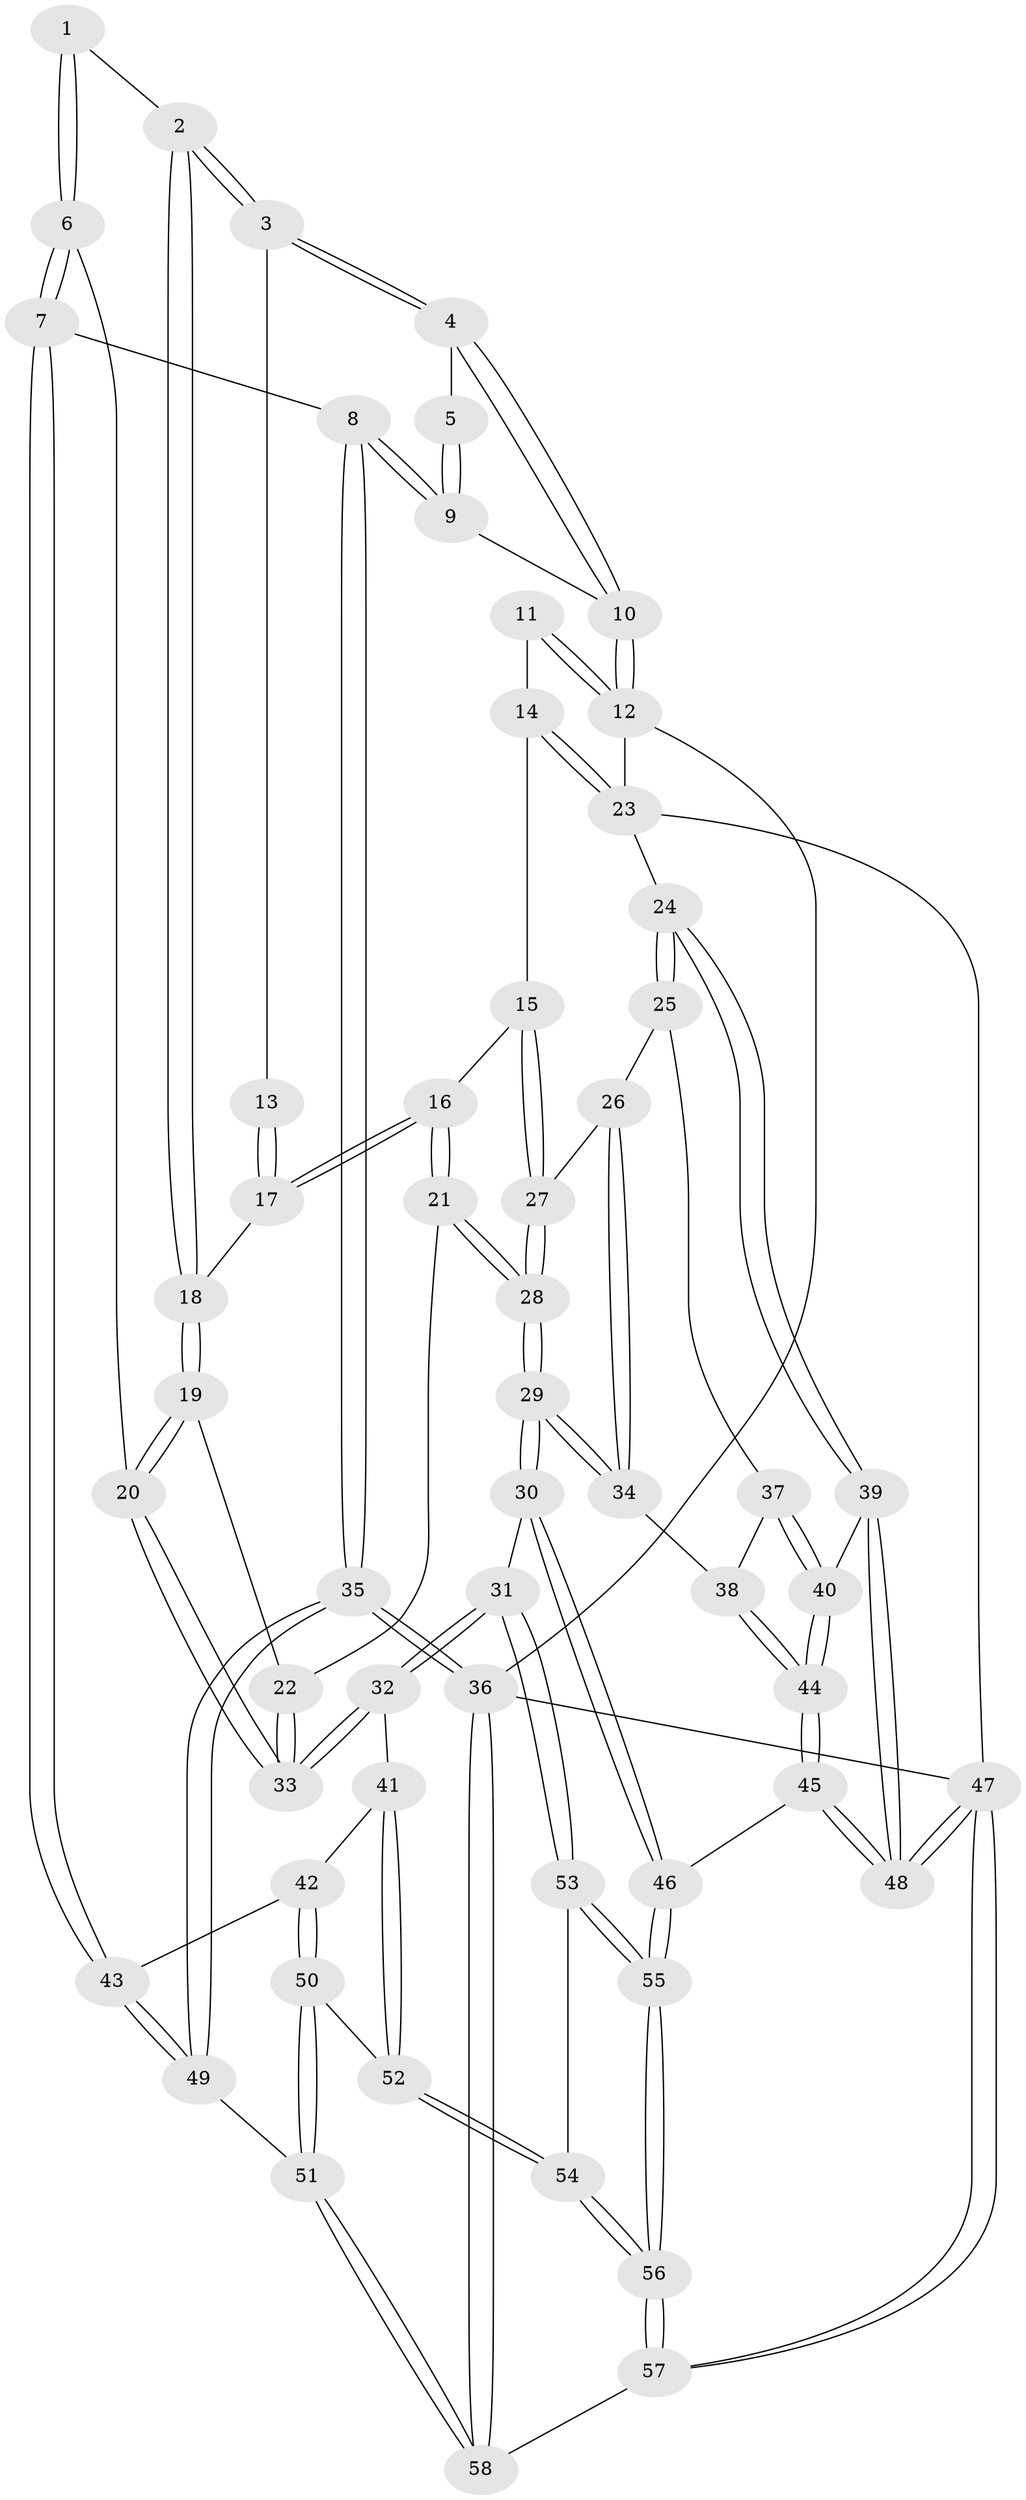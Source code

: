 // Generated by graph-tools (version 1.1) at 2025/38/03/09/25 02:38:28]
// undirected, 58 vertices, 142 edges
graph export_dot {
graph [start="1"]
  node [color=gray90,style=filled];
  1 [pos="+0.20945467770563053+0.19820970010126487"];
  2 [pos="+0.3263216737977037+0.1602625219375821"];
  3 [pos="+0.3340215397154779+0.11905658621553668"];
  4 [pos="+0.2990028089409981+0.11091126049780006"];
  5 [pos="+0.18312265684944784+0.1795910542327236"];
  6 [pos="+0.17828339079974742+0.43078920534610327"];
  7 [pos="+0.09605945185564174+0.4376209086718245"];
  8 [pos="+0+0.39045461916257695"];
  9 [pos="+0+0.19687270795889944"];
  10 [pos="+0+0"];
  11 [pos="+0.5640648126344154+0"];
  12 [pos="+0+0"];
  13 [pos="+0.3431977626361763+0.11173394253700342"];
  14 [pos="+0.8403959579528966+0"];
  15 [pos="+0.7214800006364182+0.14381959703590372"];
  16 [pos="+0.5737952469464187+0.28152873378810284"];
  17 [pos="+0.48041337049696914+0.25091863618988475"];
  18 [pos="+0.31995478348116485+0.25264341651257005"];
  19 [pos="+0.27526650495465343+0.3811959964411234"];
  20 [pos="+0.21224958756907164+0.42980819527722813"];
  21 [pos="+0.5228088552267909+0.3719892619958681"];
  22 [pos="+0.4998597441907795+0.3780647908819482"];
  23 [pos="+1+0"];
  24 [pos="+1+0.4441607312673116"];
  25 [pos="+0.8803943111233222+0.49482250593765026"];
  26 [pos="+0.8171568185234556+0.46712731445418754"];
  27 [pos="+0.7588497242910509+0.4170037580722354"];
  28 [pos="+0.6086486706026857+0.5287069993887688"];
  29 [pos="+0.602376912814395+0.6012424492229248"];
  30 [pos="+0.5818225048957364+0.6291995549438294"];
  31 [pos="+0.46356013932589485+0.682944480220166"];
  32 [pos="+0.40275760763931234+0.6493597554242422"];
  33 [pos="+0.3963578533307281+0.6386613452535749"];
  34 [pos="+0.7087365286082671+0.6028717094217313"];
  35 [pos="+0+0.8139670890688783"];
  36 [pos="+0+1"];
  37 [pos="+0.8597957336126649+0.5461537114060789"];
  38 [pos="+0.7812444805679929+0.6297264812181956"];
  39 [pos="+1+0.47874384561033856"];
  40 [pos="+0.899696198500105+0.6798890545756094"];
  41 [pos="+0.3485364843057278+0.6811569031284173"];
  42 [pos="+0.25140886519878697+0.7212830502306713"];
  43 [pos="+0.16821158690176585+0.7099544738688842"];
  44 [pos="+0.8555979257911237+0.7785103317484189"];
  45 [pos="+0.857136876285374+0.8343378498915625"];
  46 [pos="+0.7645318678619254+0.8407172748320546"];
  47 [pos="+1+1"];
  48 [pos="+1+1"];
  49 [pos="+0.09047323524549444+0.8181410222930859"];
  50 [pos="+0.2521984294220249+0.8818684309331923"];
  51 [pos="+0.19235184453809245+0.9041421927873085"];
  52 [pos="+0.2672723417973404+0.8820036209311991"];
  53 [pos="+0.4636077038981226+0.6845003314081274"];
  54 [pos="+0.3820047665129406+0.9023730834670697"];
  55 [pos="+0.6264516737682068+0.9332386346683315"];
  56 [pos="+0.5149071557545655+1"];
  57 [pos="+0.5120489545042535+1"];
  58 [pos="+0.1220090083784581+1"];
  1 -- 2;
  1 -- 6;
  1 -- 6;
  2 -- 3;
  2 -- 3;
  2 -- 18;
  2 -- 18;
  3 -- 4;
  3 -- 4;
  3 -- 13;
  4 -- 5;
  4 -- 10;
  4 -- 10;
  5 -- 9;
  5 -- 9;
  6 -- 7;
  6 -- 7;
  6 -- 20;
  7 -- 8;
  7 -- 43;
  7 -- 43;
  8 -- 9;
  8 -- 9;
  8 -- 35;
  8 -- 35;
  9 -- 10;
  10 -- 12;
  10 -- 12;
  11 -- 12;
  11 -- 12;
  11 -- 14;
  12 -- 23;
  12 -- 36;
  13 -- 17;
  13 -- 17;
  14 -- 15;
  14 -- 23;
  14 -- 23;
  15 -- 16;
  15 -- 27;
  15 -- 27;
  16 -- 17;
  16 -- 17;
  16 -- 21;
  16 -- 21;
  17 -- 18;
  18 -- 19;
  18 -- 19;
  19 -- 20;
  19 -- 20;
  19 -- 22;
  20 -- 33;
  20 -- 33;
  21 -- 22;
  21 -- 28;
  21 -- 28;
  22 -- 33;
  22 -- 33;
  23 -- 24;
  23 -- 47;
  24 -- 25;
  24 -- 25;
  24 -- 39;
  24 -- 39;
  25 -- 26;
  25 -- 37;
  26 -- 27;
  26 -- 34;
  26 -- 34;
  27 -- 28;
  27 -- 28;
  28 -- 29;
  28 -- 29;
  29 -- 30;
  29 -- 30;
  29 -- 34;
  29 -- 34;
  30 -- 31;
  30 -- 46;
  30 -- 46;
  31 -- 32;
  31 -- 32;
  31 -- 53;
  31 -- 53;
  32 -- 33;
  32 -- 33;
  32 -- 41;
  34 -- 38;
  35 -- 36;
  35 -- 36;
  35 -- 49;
  35 -- 49;
  36 -- 58;
  36 -- 58;
  36 -- 47;
  37 -- 38;
  37 -- 40;
  37 -- 40;
  38 -- 44;
  38 -- 44;
  39 -- 40;
  39 -- 48;
  39 -- 48;
  40 -- 44;
  40 -- 44;
  41 -- 42;
  41 -- 52;
  41 -- 52;
  42 -- 43;
  42 -- 50;
  42 -- 50;
  43 -- 49;
  43 -- 49;
  44 -- 45;
  44 -- 45;
  45 -- 46;
  45 -- 48;
  45 -- 48;
  46 -- 55;
  46 -- 55;
  47 -- 48;
  47 -- 48;
  47 -- 57;
  47 -- 57;
  49 -- 51;
  50 -- 51;
  50 -- 51;
  50 -- 52;
  51 -- 58;
  51 -- 58;
  52 -- 54;
  52 -- 54;
  53 -- 54;
  53 -- 55;
  53 -- 55;
  54 -- 56;
  54 -- 56;
  55 -- 56;
  55 -- 56;
  56 -- 57;
  56 -- 57;
  57 -- 58;
}
